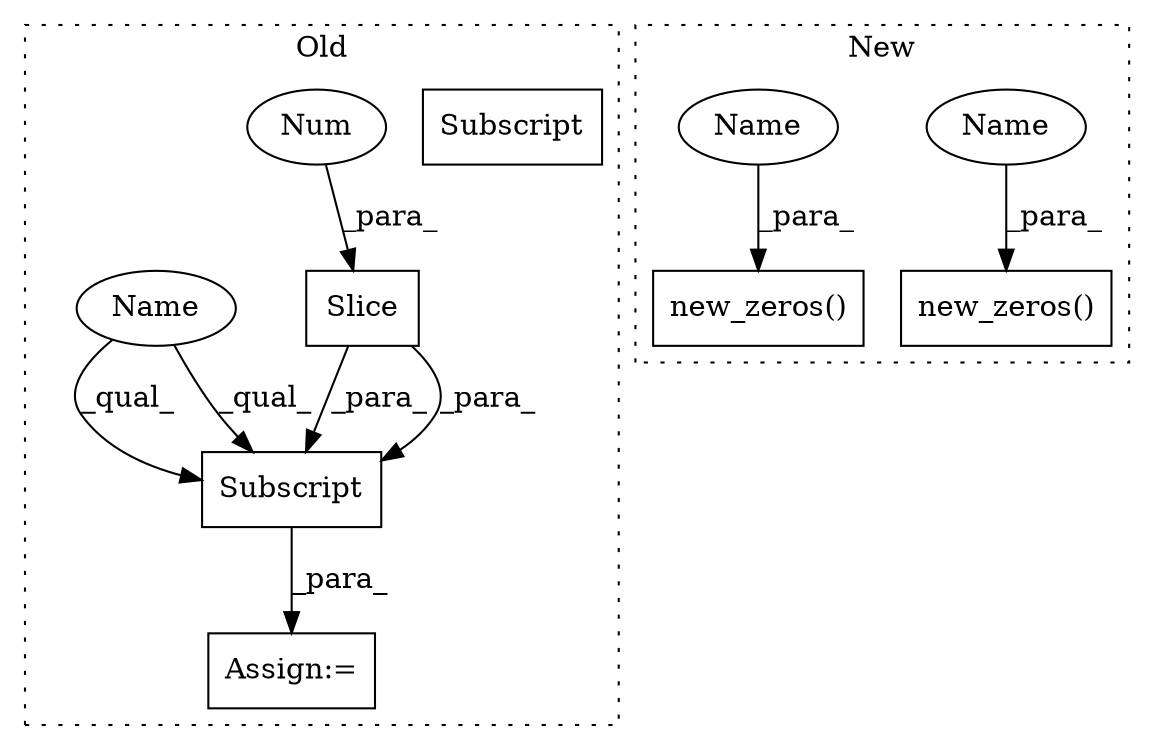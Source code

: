 digraph G {
subgraph cluster0 {
1 [label="Slice" a="80" s="15533" l="2" shape="box"];
3 [label="Subscript" a="63" s="15521,0" l="15,0" shape="box"];
4 [label="Num" a="76" s="15534" l="1" shape="ellipse"];
5 [label="Assign:=" a="68" s="15512" l="9" shape="box"];
9 [label="Subscript" a="63" s="15521,0" l="15,0" shape="box"];
10 [label="Name" a="87" s="15521" l="11" shape="ellipse"];
label = "Old";
style="dotted";
}
subgraph cluster1 {
2 [label="new_zeros()" a="75" s="17142,17175" l="12,1" shape="box"];
6 [label="new_zeros()" a="75" s="17200,17231" l="12,1" shape="box"];
7 [label="Name" a="87" s="17228" l="3" shape="ellipse"];
8 [label="Name" a="87" s="17154" l="3" shape="ellipse"];
label = "New";
style="dotted";
}
1 -> 9 [label="_para_"];
1 -> 9 [label="_para_"];
4 -> 1 [label="_para_"];
7 -> 6 [label="_para_"];
8 -> 2 [label="_para_"];
9 -> 5 [label="_para_"];
10 -> 9 [label="_qual_"];
10 -> 9 [label="_qual_"];
}